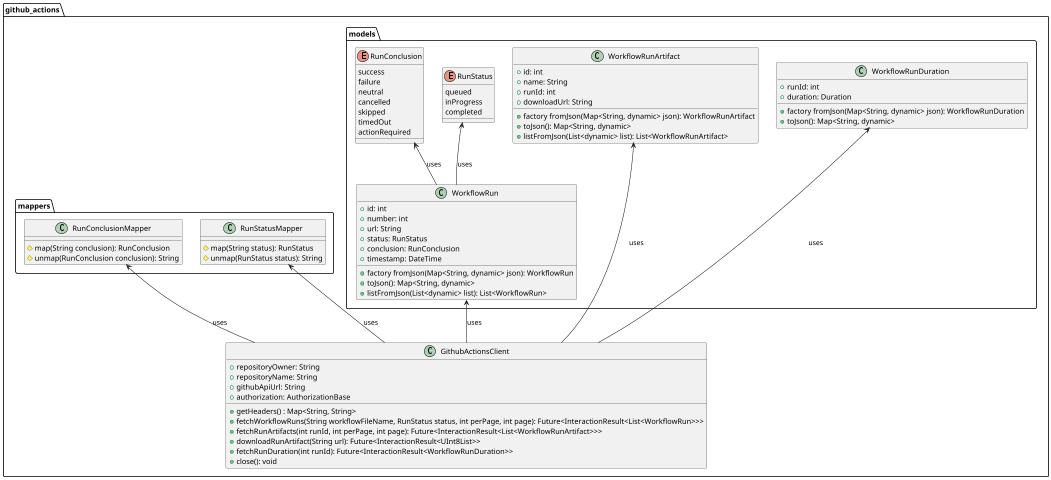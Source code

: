 @startuml
scale 640 width
scale 480 height

package github_actions <<Folder>> {

    package models <<Folder>> {

        class WorkflowRun {
            +id: int
            +number: int
            +url: String
            +status: RunStatus
            +conclusion: RunConclusion
            +timestamp: DateTime

            +factory fromJson(Map<String, dynamic> json): WorkflowRun
            +toJson(): Map<String, dynamic>
            +listFromJson(List<dynamic> list): List<WorkflowRun>
        }

        class WorkflowRunArtifact {
            +id: int
            +name: String
            +runId: int
            +downloadUrl: String

           +factory fromJson(Map<String, dynamic> json): WorkflowRunArtifact
           +toJson(): Map<String, dynamic>
           +listFromJson(List<dynamic> list): List<WorkflowRunArtifact>
        }

        class WorkflowRunDuration {
            +runId: int
            +duration: Duration

            +factory fromJson(Map<String, dynamic> json): WorkflowRunDuration
            +toJson(): Map<String, dynamic>
        }


        enum RunStatus {
            queued
            inProgress
            completed
        }

        enum RunConclusion {
            success
            failure
            neutral
            cancelled
            skipped
            timedOut
            actionRequired
        }

    }

    package mappers <<Folder>> {
        class RunConclusionMapper {
            #map(String conclusion): RunConclusion
            #unmap(RunConclusion conclusion): String
        }

        class RunStatusMapper {
            #map(String status): RunStatus
            #unmap(RunStatus status): String
        }

    }


    class GithubActionsClient {
        +repositoryOwner: String
        +repositoryName: String
        +githubApiUrl: String
        +authorization: AuthorizationBase

        +getHeaders() : Map<String, String>
        +fetchWorkflowRuns(String workflowFileName, RunStatus status, int perPage, int page): Future<InteractionResult<List<WorkflowRun>>>
        +fetchRunArtifacts(int runId, int perPage, int page): Future<InteractionResult<List<WorkflowRunArtifact>>>
        +downloadRunArtifact(String url): Future<InteractionResult<UInt8List>>
        +fetchRunDuration(int runId): Future<InteractionResult<WorkflowRunDuration>>
        +close(): void
    }
}


WorkflowRun <-- GithubActionsClient : uses
WorkflowRunDuration <-- GithubActionsClient : uses
WorkflowRunArtifact <-- GithubActionsClient : uses
RunStatusMapper <-- GithubActionsClient : uses
RunConclusionMapper <-- GithubActionsClient : uses
RunConclusion <-- WorkflowRun : uses
RunStatus <-- WorkflowRun : uses

@enduml